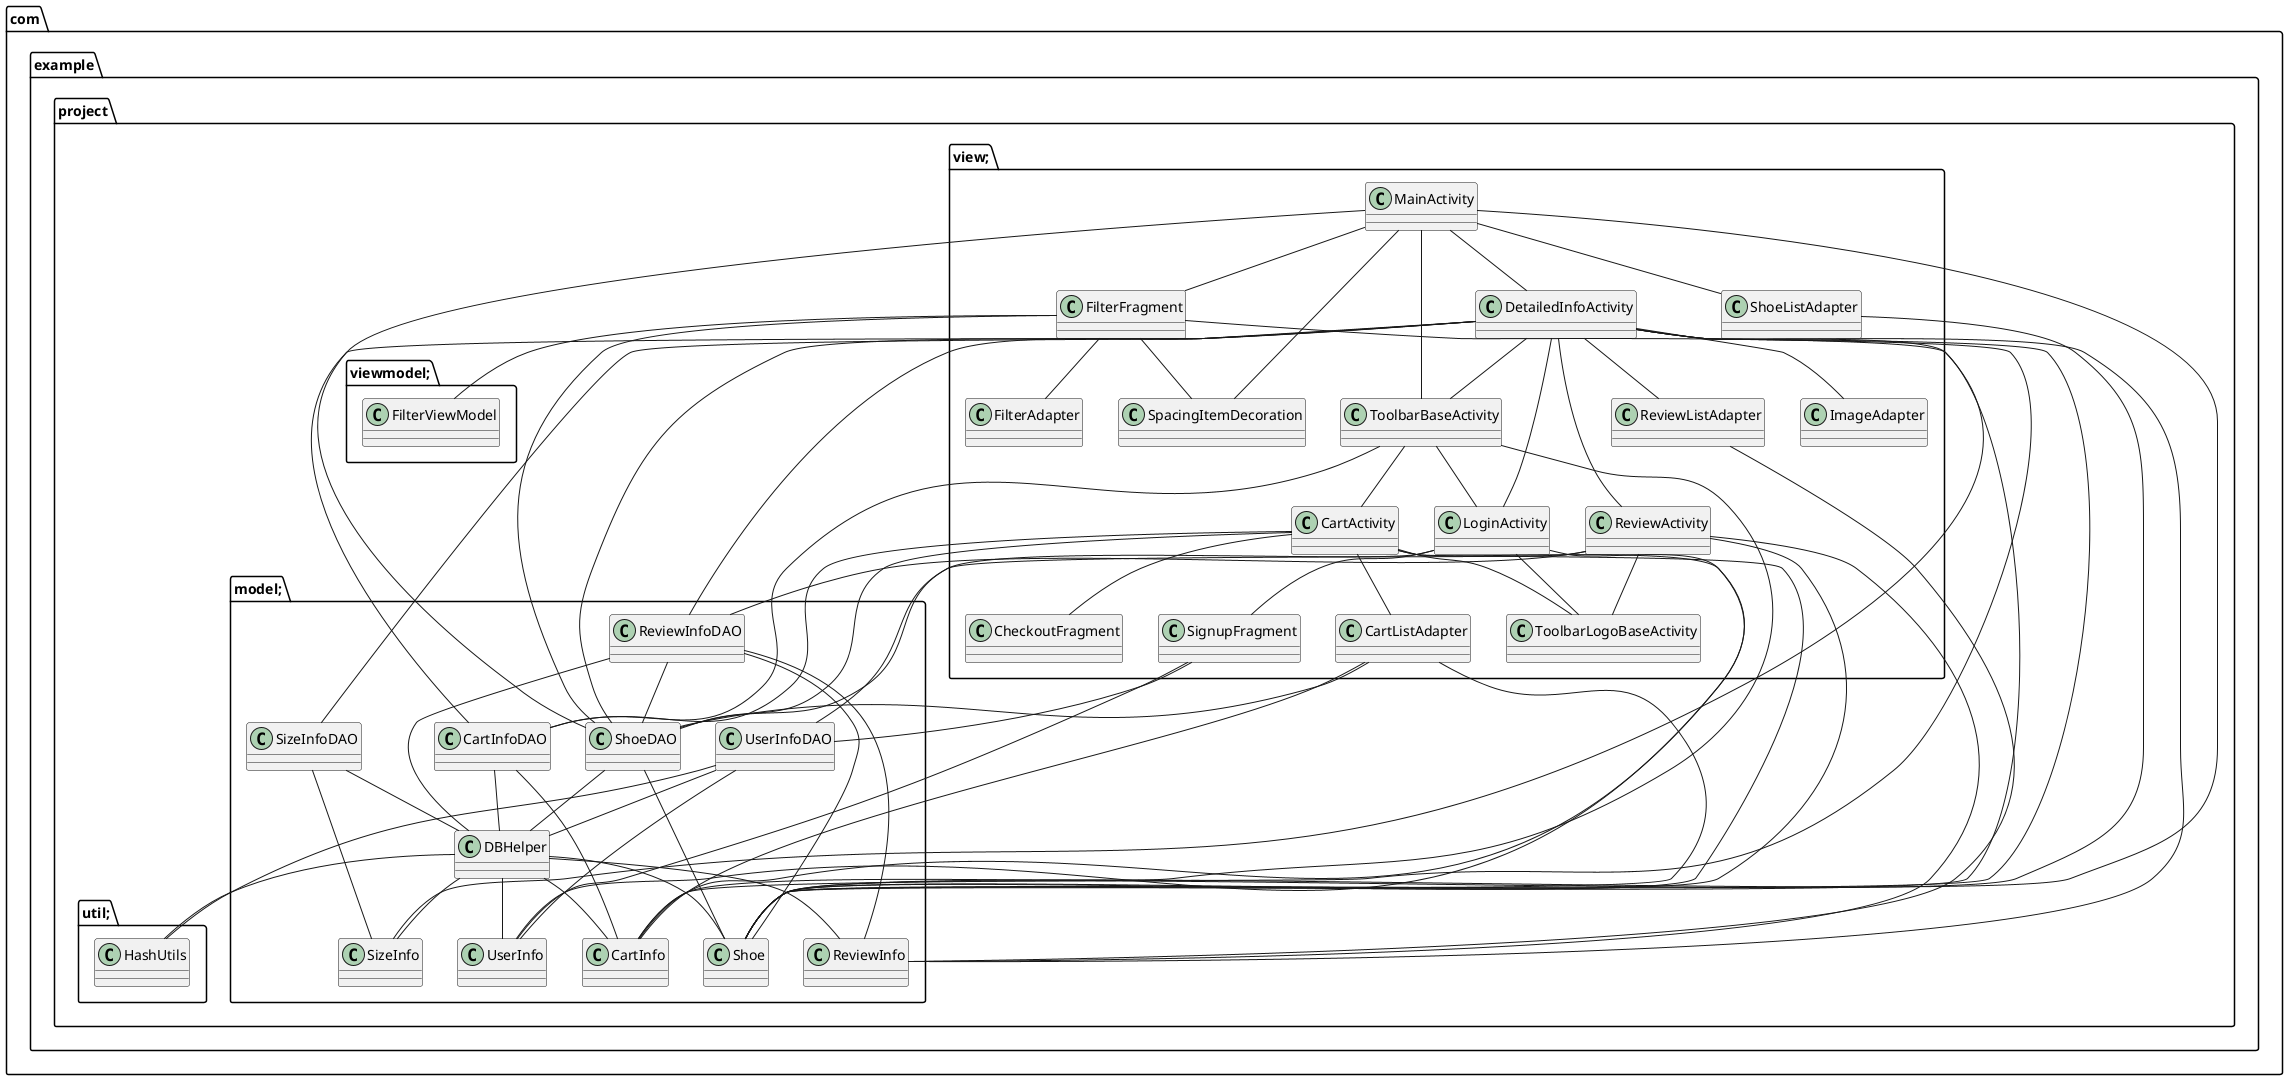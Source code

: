 @startuml
package com.example.project.model; {
class CartInfo {
}

class CartInfoDAO {
}

class DBHelper {
}

class ReviewInfo {
}

class ReviewInfoDAO {
}

class Shoe {
}

class ShoeDAO {
}

class SizeInfo {
}

class SizeInfoDAO {
}

class UserInfo {
}

class UserInfoDAO {
}

}

package com.example.project.util; {
class HashUtils {
}

}

package com.example.project.view; {
class CartActivity {
}

class CartListAdapter {
}

class CheckoutFragment {
}

class DetailedInfoActivity {
}

class FilterAdapter {
}

class FilterFragment {
}

class ImageAdapter {
}

class LoginActivity {
}

class MainActivity {
}

class ReviewActivity {
}

class ReviewListAdapter {
}

class ShoeListAdapter {
}

class SignupFragment {
}

class SpacingItemDecoration {
}

class ToolbarBaseActivity {
}

class ToolbarLogoBaseActivity {
}

}

package com.example.project.viewmodel; {
class FilterViewModel {
}

}

CartInfoDAO -- CartInfo
CartInfoDAO -- DBHelper
DBHelper -- CartInfo
DBHelper -- ReviewInfo
DBHelper -- Shoe
DBHelper -- SizeInfo
DBHelper -- UserInfo
DBHelper -- HashUtils
ReviewInfoDAO -- DBHelper
ReviewInfoDAO -- ReviewInfo
ReviewInfoDAO -- Shoe
ReviewInfoDAO -- ShoeDAO
ShoeDAO -- DBHelper
ShoeDAO -- Shoe
SizeInfoDAO -- DBHelper
SizeInfoDAO -- SizeInfo
UserInfoDAO -- DBHelper
UserInfoDAO -- UserInfo
UserInfoDAO -- HashUtils
CartActivity -- CartInfo
CartActivity -- CartInfoDAO
CartActivity -- Shoe
CartActivity -- ShoeDAO
CartActivity -- CartListAdapter
CartActivity -- CheckoutFragment
CartActivity -- ToolbarLogoBaseActivity
CartListAdapter -- CartInfo
CartListAdapter -- Shoe
CartListAdapter -- ShoeDAO
DetailedInfoActivity -- CartInfo
DetailedInfoActivity -- CartInfoDAO
DetailedInfoActivity -- ReviewInfo
DetailedInfoActivity -- ReviewInfoDAO
DetailedInfoActivity -- Shoe
DetailedInfoActivity -- ShoeDAO
DetailedInfoActivity -- SizeInfo
DetailedInfoActivity -- SizeInfoDAO
DetailedInfoActivity -- ImageAdapter
DetailedInfoActivity -- LoginActivity
DetailedInfoActivity -- ReviewActivity
DetailedInfoActivity -- ReviewListAdapter
DetailedInfoActivity -- ToolbarBaseActivity
FilterFragment -- Shoe
FilterFragment -- ShoeDAO
FilterFragment -- FilterAdapter
FilterFragment -- SpacingItemDecoration
FilterFragment -- FilterViewModel
LoginActivity -- UserInfo
LoginActivity -- UserInfoDAO
LoginActivity -- SignupFragment
LoginActivity -- ToolbarLogoBaseActivity
MainActivity -- Shoe
MainActivity -- ShoeDAO
MainActivity -- DetailedInfoActivity
MainActivity -- FilterFragment
MainActivity -- ShoeListAdapter
MainActivity -- SpacingItemDecoration
MainActivity -- ToolbarBaseActivity
ReviewActivity -- ReviewInfo
ReviewActivity -- ReviewInfoDAO
ReviewActivity -- Shoe
ReviewActivity -- ShoeDAO
ReviewActivity -- ToolbarLogoBaseActivity
ReviewListAdapter -- ReviewInfo
ShoeListAdapter -- Shoe
SignupFragment -- UserInfo
SignupFragment -- UserInfoDAO
ToolbarBaseActivity -- CartInfo
ToolbarBaseActivity -- CartInfoDAO
ToolbarBaseActivity -- CartActivity
ToolbarBaseActivity -- LoginActivity
@enduml